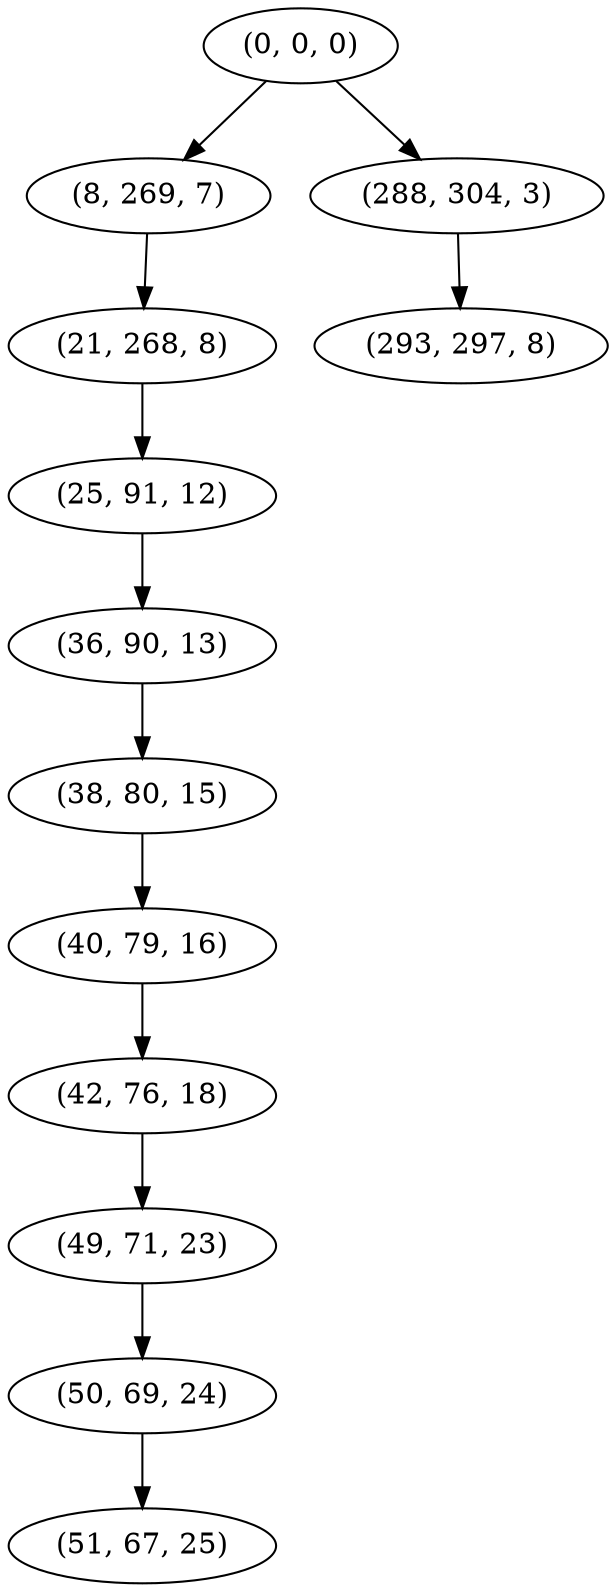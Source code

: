 digraph tree {
    "(0, 0, 0)";
    "(8, 269, 7)";
    "(21, 268, 8)";
    "(25, 91, 12)";
    "(36, 90, 13)";
    "(38, 80, 15)";
    "(40, 79, 16)";
    "(42, 76, 18)";
    "(49, 71, 23)";
    "(50, 69, 24)";
    "(51, 67, 25)";
    "(288, 304, 3)";
    "(293, 297, 8)";
    "(0, 0, 0)" -> "(8, 269, 7)";
    "(0, 0, 0)" -> "(288, 304, 3)";
    "(8, 269, 7)" -> "(21, 268, 8)";
    "(21, 268, 8)" -> "(25, 91, 12)";
    "(25, 91, 12)" -> "(36, 90, 13)";
    "(36, 90, 13)" -> "(38, 80, 15)";
    "(38, 80, 15)" -> "(40, 79, 16)";
    "(40, 79, 16)" -> "(42, 76, 18)";
    "(42, 76, 18)" -> "(49, 71, 23)";
    "(49, 71, 23)" -> "(50, 69, 24)";
    "(50, 69, 24)" -> "(51, 67, 25)";
    "(288, 304, 3)" -> "(293, 297, 8)";
}

